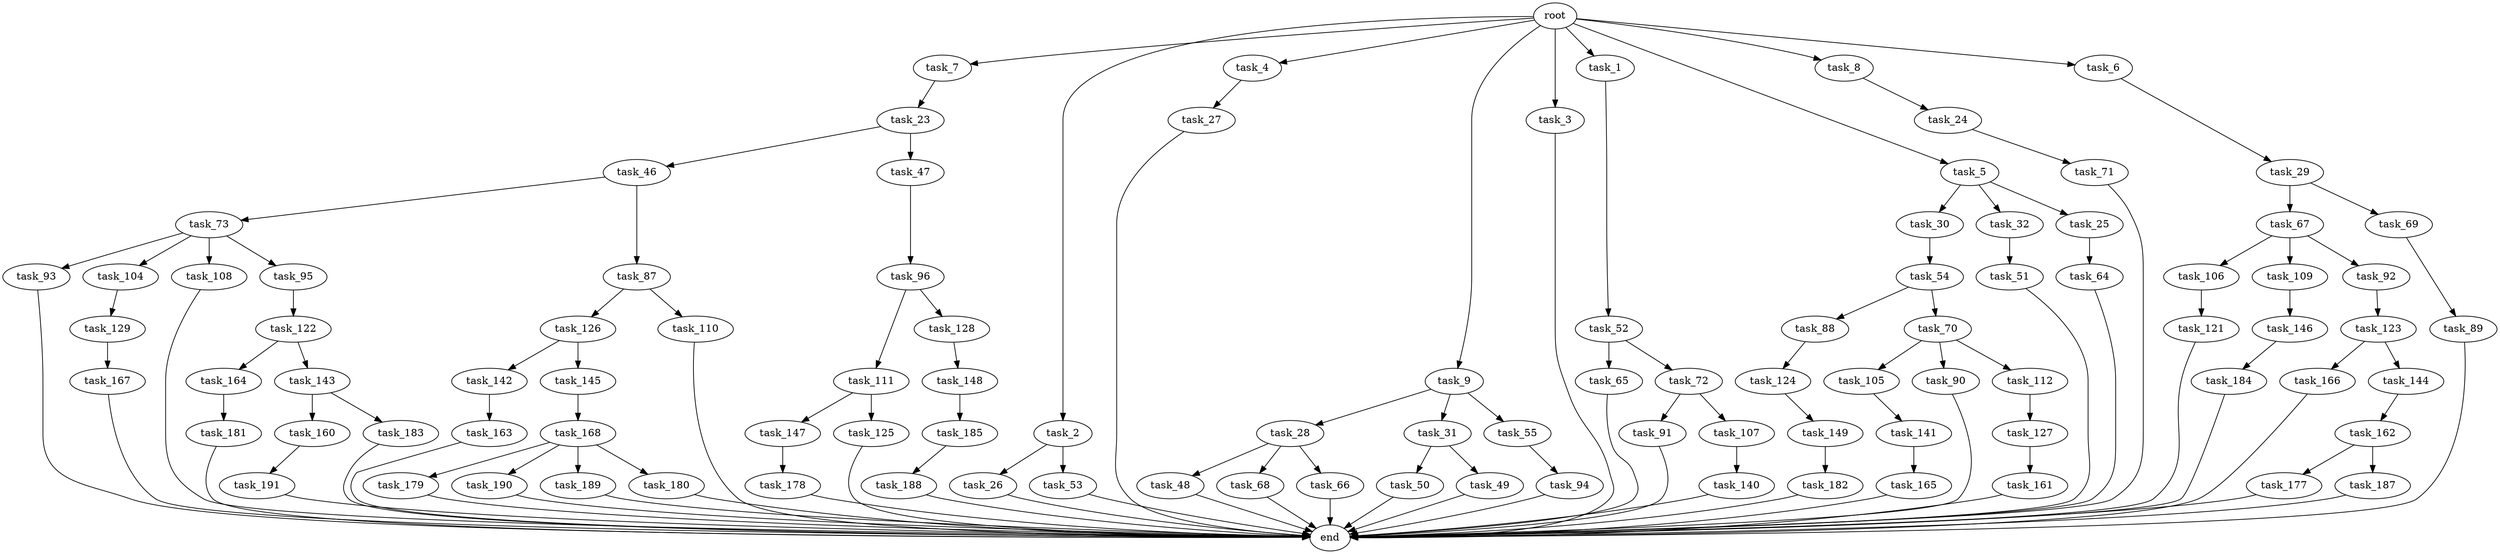 digraph G {
  task_65 [size="274877906.944000"];
  task_162 [size="841813590.016000"];
  task_149 [size="1717986918.400000"];
  task_105 [size="1391569403.904000"];
  task_72 [size="274877906.944000"];
  task_54 [size="429496729.600000"];
  task_166 [size="1099511627.776000"];
  task_142 [size="154618822.656000"];
  task_163 [size="429496729.600000"];
  task_52 [size="1099511627.776000"];
  task_144 [size="1099511627.776000"];
  task_46 [size="274877906.944000"];
  task_179 [size="618475290.624000"];
  task_164 [size="1099511627.776000"];
  task_93 [size="154618822.656000"];
  task_28 [size="1391569403.904000"];
  task_50 [size="1099511627.776000"];
  task_71 [size="1717986918.400000"];
  task_31 [size="1391569403.904000"];
  task_49 [size="1099511627.776000"];
  task_146 [size="154618822.656000"];
  task_90 [size="1391569403.904000"];
  task_106 [size="1099511627.776000"];
  task_27 [size="1391569403.904000"];
  task_140 [size="274877906.944000"];
  task_147 [size="1391569403.904000"];
  task_190 [size="618475290.624000"];
  task_111 [size="154618822.656000"];
  task_122 [size="841813590.016000"];
  task_126 [size="618475290.624000"];
  task_7 [size="2.048000"];
  task_2 [size="2.048000"];
  task_48 [size="154618822.656000"];
  task_67 [size="274877906.944000"];
  task_112 [size="1391569403.904000"];
  task_110 [size="618475290.624000"];
  task_109 [size="1099511627.776000"];
  task_30 [size="841813590.016000"];
  task_177 [size="618475290.624000"];
  task_160 [size="1099511627.776000"];
  task_104 [size="154618822.656000"];
  task_4 [size="2.048000"];
  task_182 [size="618475290.624000"];
  task_96 [size="154618822.656000"];
  task_141 [size="618475290.624000"];
  task_124 [size="429496729.600000"];
  task_94 [size="154618822.656000"];
  task_92 [size="1099511627.776000"];
  task_23 [size="1391569403.904000"];
  task_181 [size="68719476.736000"];
  task_91 [size="1717986918.400000"];
  task_89 [size="274877906.944000"];
  task_24 [size="841813590.016000"];
  task_73 [size="68719476.736000"];
  task_9 [size="2.048000"];
  task_32 [size="841813590.016000"];
  task_143 [size="1099511627.776000"];
  task_3 [size="2.048000"];
  task_148 [size="618475290.624000"];
  task_189 [size="618475290.624000"];
  task_1 [size="2.048000"];
  task_107 [size="1717986918.400000"];
  task_26 [size="429496729.600000"];
  task_69 [size="274877906.944000"];
  task_167 [size="429496729.600000"];
  task_5 [size="2.048000"];
  task_185 [size="154618822.656000"];
  task_88 [size="618475290.624000"];
  end [size="0.000000"];
  task_8 [size="2.048000"];
  task_87 [size="68719476.736000"];
  task_64 [size="154618822.656000"];
  task_108 [size="154618822.656000"];
  task_183 [size="1099511627.776000"];
  task_127 [size="68719476.736000"];
  task_47 [size="274877906.944000"];
  task_29 [size="274877906.944000"];
  task_145 [size="154618822.656000"];
  task_55 [size="1391569403.904000"];
  task_53 [size="429496729.600000"];
  task_178 [size="68719476.736000"];
  root [size="0.000000"];
  task_187 [size="618475290.624000"];
  task_121 [size="1099511627.776000"];
  task_123 [size="429496729.600000"];
  task_184 [size="1099511627.776000"];
  task_128 [size="154618822.656000"];
  task_180 [size="618475290.624000"];
  task_6 [size="2.048000"];
  task_70 [size="618475290.624000"];
  task_191 [size="429496729.600000"];
  task_129 [size="1717986918.400000"];
  task_188 [size="1717986918.400000"];
  task_168 [size="1099511627.776000"];
  task_165 [size="154618822.656000"];
  task_161 [size="1099511627.776000"];
  task_51 [size="1717986918.400000"];
  task_125 [size="1391569403.904000"];
  task_25 [size="841813590.016000"];
  task_68 [size="154618822.656000"];
  task_66 [size="154618822.656000"];
  task_95 [size="154618822.656000"];

  task_65 -> end [size="1.000000"];
  task_162 -> task_177 [size="301989888.000000"];
  task_162 -> task_187 [size="301989888.000000"];
  task_149 -> task_182 [size="301989888.000000"];
  task_105 -> task_141 [size="301989888.000000"];
  task_72 -> task_91 [size="838860800.000000"];
  task_72 -> task_107 [size="838860800.000000"];
  task_54 -> task_88 [size="301989888.000000"];
  task_54 -> task_70 [size="301989888.000000"];
  task_166 -> end [size="1.000000"];
  task_142 -> task_163 [size="209715200.000000"];
  task_163 -> end [size="1.000000"];
  task_52 -> task_65 [size="134217728.000000"];
  task_52 -> task_72 [size="134217728.000000"];
  task_144 -> task_162 [size="411041792.000000"];
  task_46 -> task_73 [size="33554432.000000"];
  task_46 -> task_87 [size="33554432.000000"];
  task_179 -> end [size="1.000000"];
  task_164 -> task_181 [size="33554432.000000"];
  task_93 -> end [size="1.000000"];
  task_28 -> task_48 [size="75497472.000000"];
  task_28 -> task_68 [size="75497472.000000"];
  task_28 -> task_66 [size="75497472.000000"];
  task_50 -> end [size="1.000000"];
  task_71 -> end [size="1.000000"];
  task_31 -> task_49 [size="536870912.000000"];
  task_31 -> task_50 [size="536870912.000000"];
  task_49 -> end [size="1.000000"];
  task_146 -> task_184 [size="536870912.000000"];
  task_90 -> end [size="1.000000"];
  task_106 -> task_121 [size="536870912.000000"];
  task_27 -> end [size="1.000000"];
  task_140 -> end [size="1.000000"];
  task_147 -> task_178 [size="33554432.000000"];
  task_190 -> end [size="1.000000"];
  task_111 -> task_147 [size="679477248.000000"];
  task_111 -> task_125 [size="679477248.000000"];
  task_122 -> task_143 [size="536870912.000000"];
  task_122 -> task_164 [size="536870912.000000"];
  task_126 -> task_145 [size="75497472.000000"];
  task_126 -> task_142 [size="75497472.000000"];
  task_7 -> task_23 [size="679477248.000000"];
  task_2 -> task_26 [size="209715200.000000"];
  task_2 -> task_53 [size="209715200.000000"];
  task_48 -> end [size="1.000000"];
  task_67 -> task_109 [size="536870912.000000"];
  task_67 -> task_92 [size="536870912.000000"];
  task_67 -> task_106 [size="536870912.000000"];
  task_112 -> task_127 [size="33554432.000000"];
  task_110 -> end [size="1.000000"];
  task_109 -> task_146 [size="75497472.000000"];
  task_30 -> task_54 [size="209715200.000000"];
  task_177 -> end [size="1.000000"];
  task_160 -> task_191 [size="209715200.000000"];
  task_104 -> task_129 [size="838860800.000000"];
  task_4 -> task_27 [size="679477248.000000"];
  task_182 -> end [size="1.000000"];
  task_96 -> task_111 [size="75497472.000000"];
  task_96 -> task_128 [size="75497472.000000"];
  task_141 -> task_165 [size="75497472.000000"];
  task_124 -> task_149 [size="838860800.000000"];
  task_94 -> end [size="1.000000"];
  task_92 -> task_123 [size="209715200.000000"];
  task_23 -> task_46 [size="134217728.000000"];
  task_23 -> task_47 [size="134217728.000000"];
  task_181 -> end [size="1.000000"];
  task_91 -> end [size="1.000000"];
  task_89 -> end [size="1.000000"];
  task_24 -> task_71 [size="838860800.000000"];
  task_73 -> task_93 [size="75497472.000000"];
  task_73 -> task_104 [size="75497472.000000"];
  task_73 -> task_95 [size="75497472.000000"];
  task_73 -> task_108 [size="75497472.000000"];
  task_9 -> task_55 [size="679477248.000000"];
  task_9 -> task_28 [size="679477248.000000"];
  task_9 -> task_31 [size="679477248.000000"];
  task_32 -> task_51 [size="838860800.000000"];
  task_143 -> task_183 [size="536870912.000000"];
  task_143 -> task_160 [size="536870912.000000"];
  task_3 -> end [size="1.000000"];
  task_148 -> task_185 [size="75497472.000000"];
  task_189 -> end [size="1.000000"];
  task_1 -> task_52 [size="536870912.000000"];
  task_107 -> task_140 [size="134217728.000000"];
  task_26 -> end [size="1.000000"];
  task_69 -> task_89 [size="134217728.000000"];
  task_167 -> end [size="1.000000"];
  task_5 -> task_25 [size="411041792.000000"];
  task_5 -> task_30 [size="411041792.000000"];
  task_5 -> task_32 [size="411041792.000000"];
  task_185 -> task_188 [size="838860800.000000"];
  task_88 -> task_124 [size="209715200.000000"];
  task_8 -> task_24 [size="411041792.000000"];
  task_87 -> task_110 [size="301989888.000000"];
  task_87 -> task_126 [size="301989888.000000"];
  task_64 -> end [size="1.000000"];
  task_108 -> end [size="1.000000"];
  task_183 -> end [size="1.000000"];
  task_127 -> task_161 [size="536870912.000000"];
  task_47 -> task_96 [size="75497472.000000"];
  task_29 -> task_69 [size="134217728.000000"];
  task_29 -> task_67 [size="134217728.000000"];
  task_145 -> task_168 [size="536870912.000000"];
  task_55 -> task_94 [size="75497472.000000"];
  task_53 -> end [size="1.000000"];
  task_178 -> end [size="1.000000"];
  root -> task_2 [size="1.000000"];
  root -> task_6 [size="1.000000"];
  root -> task_4 [size="1.000000"];
  root -> task_5 [size="1.000000"];
  root -> task_3 [size="1.000000"];
  root -> task_9 [size="1.000000"];
  root -> task_8 [size="1.000000"];
  root -> task_7 [size="1.000000"];
  root -> task_1 [size="1.000000"];
  task_187 -> end [size="1.000000"];
  task_121 -> end [size="1.000000"];
  task_123 -> task_166 [size="536870912.000000"];
  task_123 -> task_144 [size="536870912.000000"];
  task_184 -> end [size="1.000000"];
  task_128 -> task_148 [size="301989888.000000"];
  task_180 -> end [size="1.000000"];
  task_6 -> task_29 [size="134217728.000000"];
  task_70 -> task_90 [size="679477248.000000"];
  task_70 -> task_105 [size="679477248.000000"];
  task_70 -> task_112 [size="679477248.000000"];
  task_191 -> end [size="1.000000"];
  task_129 -> task_167 [size="209715200.000000"];
  task_188 -> end [size="1.000000"];
  task_168 -> task_180 [size="301989888.000000"];
  task_168 -> task_189 [size="301989888.000000"];
  task_168 -> task_190 [size="301989888.000000"];
  task_168 -> task_179 [size="301989888.000000"];
  task_165 -> end [size="1.000000"];
  task_161 -> end [size="1.000000"];
  task_51 -> end [size="1.000000"];
  task_125 -> end [size="1.000000"];
  task_25 -> task_64 [size="75497472.000000"];
  task_68 -> end [size="1.000000"];
  task_66 -> end [size="1.000000"];
  task_95 -> task_122 [size="411041792.000000"];
}
